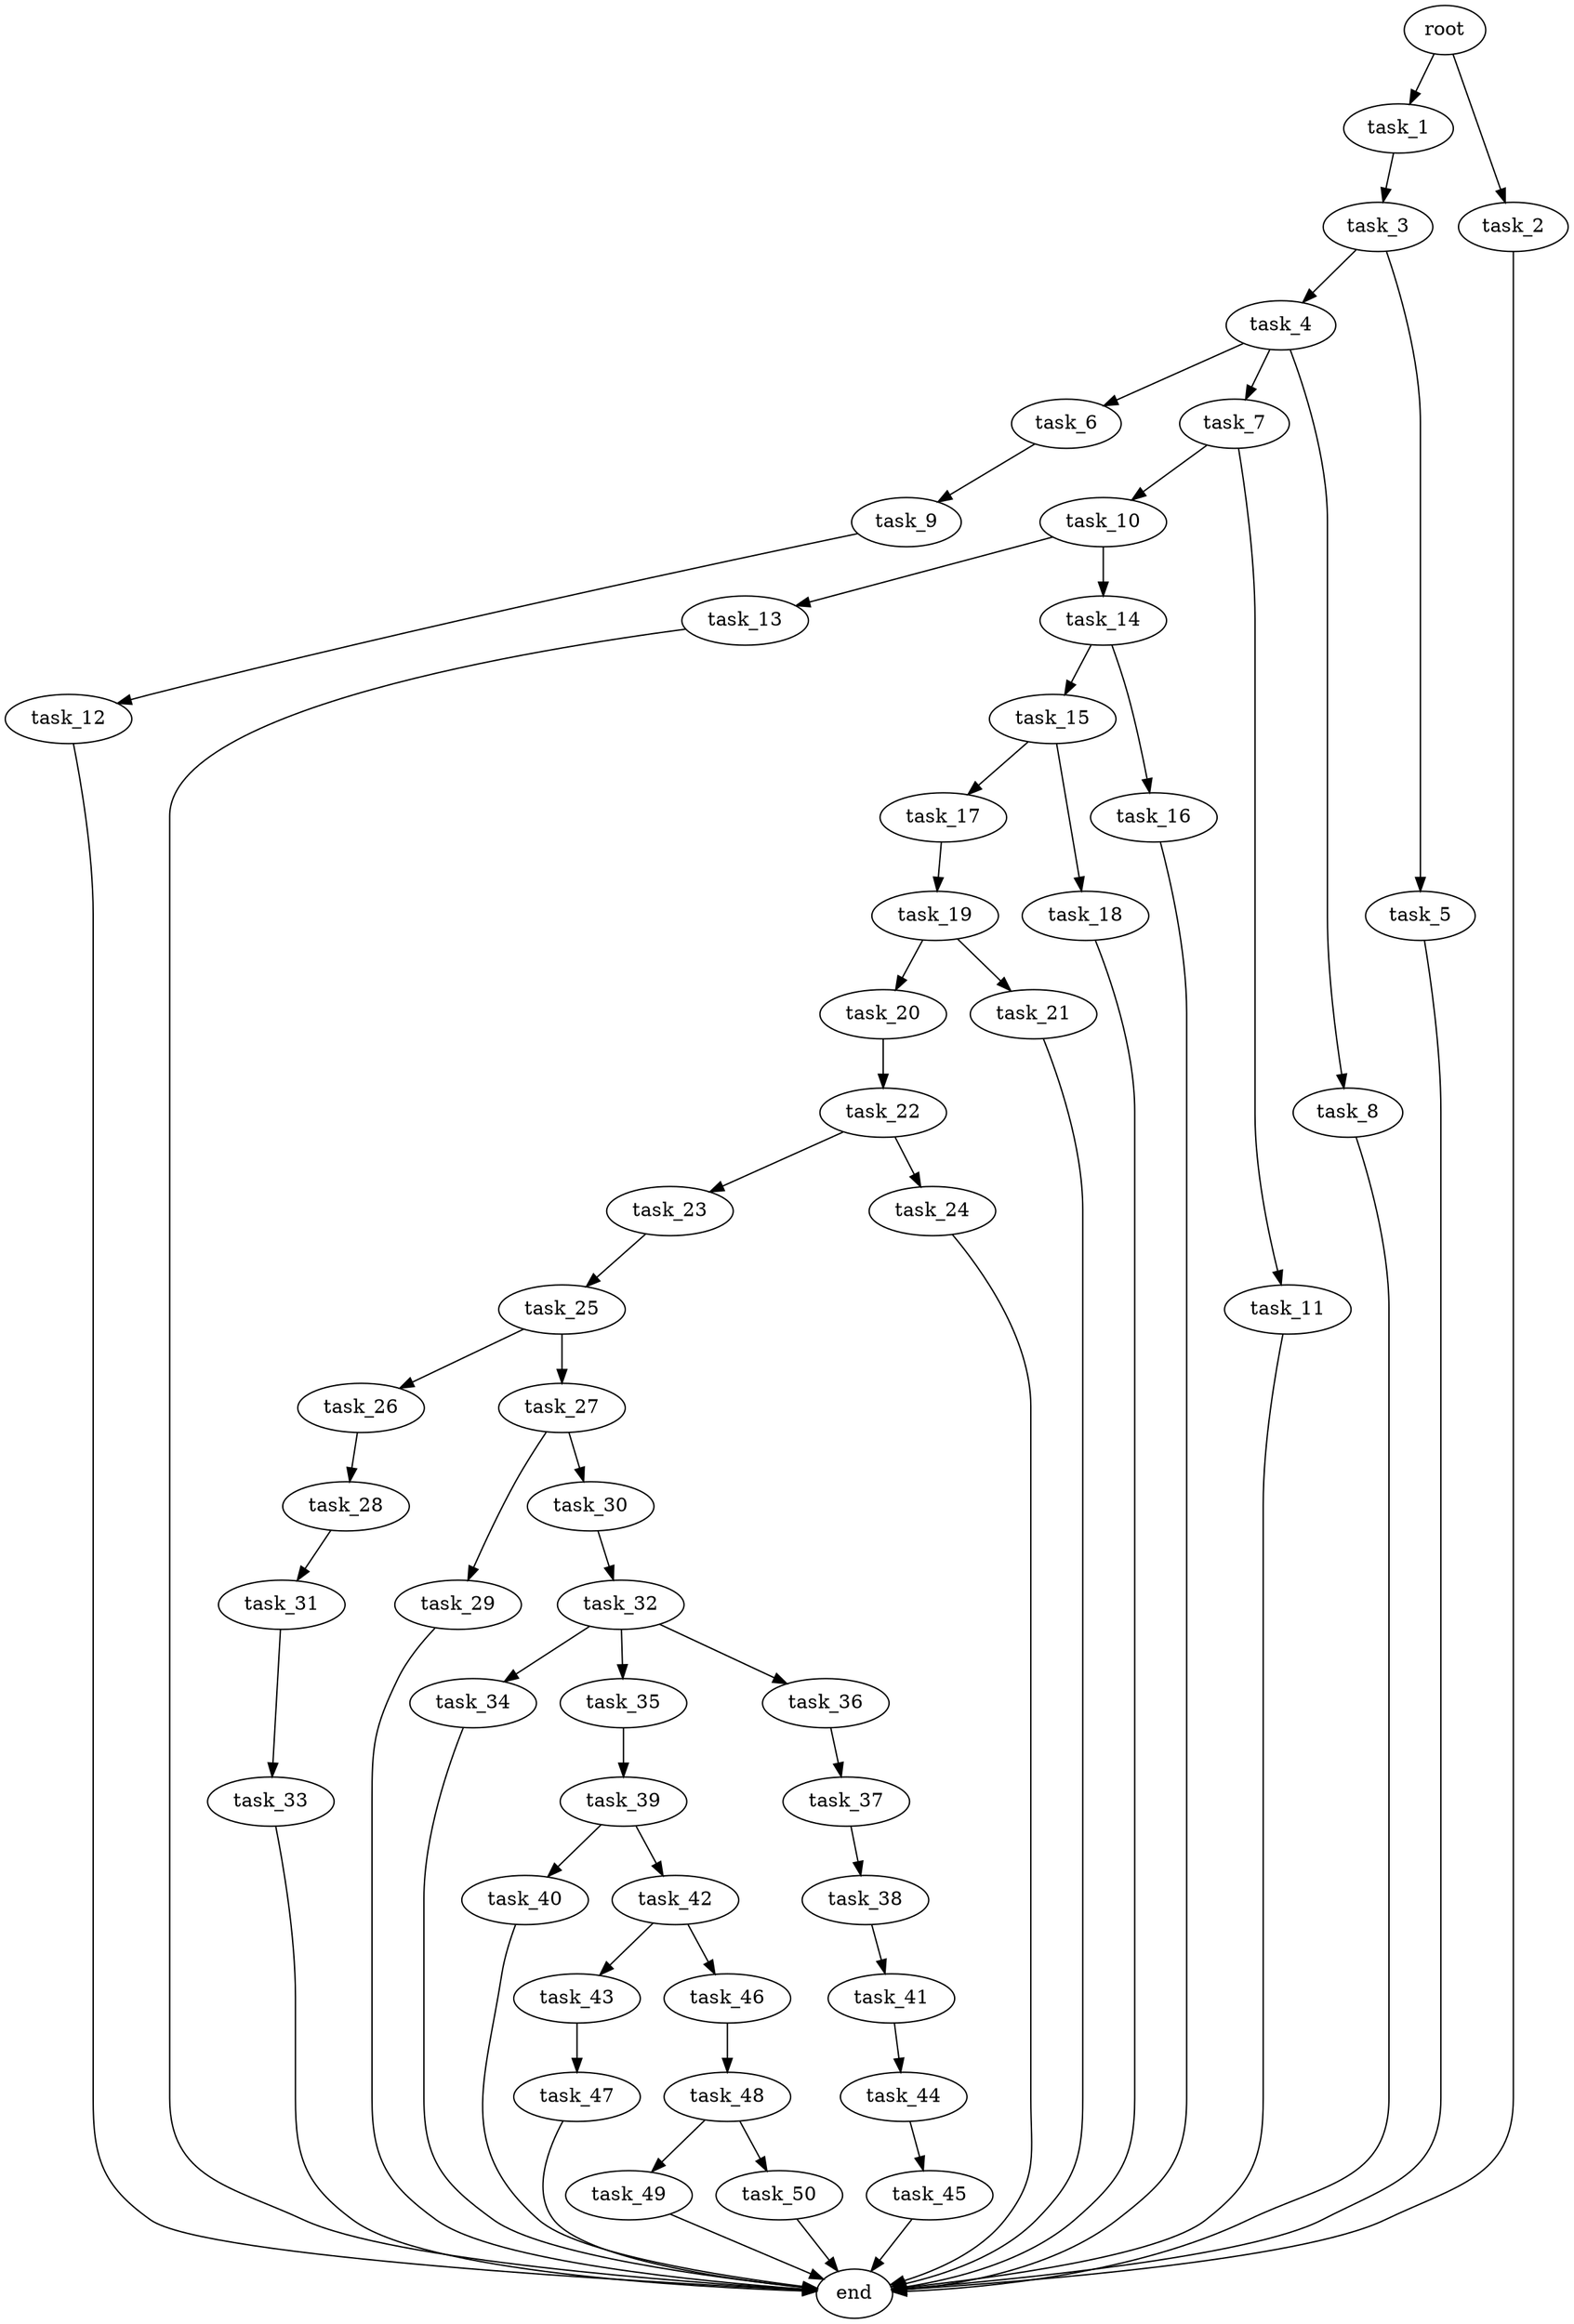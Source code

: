 digraph G {
  root [size="0.000000e+00"];
  task_1 [size="4.478772e+09"];
  task_2 [size="9.291561e+09"];
  task_3 [size="4.018528e+09"];
  task_4 [size="7.659313e+08"];
  task_5 [size="7.301932e+09"];
  task_6 [size="4.704368e+09"];
  task_7 [size="4.251077e+09"];
  task_8 [size="9.310011e+08"];
  task_9 [size="6.428719e+09"];
  task_10 [size="6.479450e+09"];
  task_11 [size="5.111706e+09"];
  task_12 [size="6.689627e+09"];
  task_13 [size="2.807361e+09"];
  task_14 [size="4.616121e+09"];
  task_15 [size="5.835920e+09"];
  task_16 [size="3.999553e+09"];
  task_17 [size="6.509334e+09"];
  task_18 [size="7.819952e+09"];
  task_19 [size="3.834616e+09"];
  task_20 [size="8.854496e+09"];
  task_21 [size="7.081990e+09"];
  task_22 [size="1.592113e+08"];
  task_23 [size="3.729267e+09"];
  task_24 [size="1.332539e+09"];
  task_25 [size="4.041757e+09"];
  task_26 [size="9.779530e+09"];
  task_27 [size="5.862083e+09"];
  task_28 [size="1.687419e+08"];
  task_29 [size="6.419397e+09"];
  task_30 [size="6.789263e+08"];
  task_31 [size="7.183572e+09"];
  task_32 [size="7.014135e+09"];
  task_33 [size="6.916863e+09"];
  task_34 [size="3.708534e+07"];
  task_35 [size="1.805626e+09"];
  task_36 [size="7.044012e+09"];
  task_37 [size="4.964300e+09"];
  task_38 [size="9.082773e+09"];
  task_39 [size="8.553799e+09"];
  task_40 [size="3.156142e+09"];
  task_41 [size="8.381921e+09"];
  task_42 [size="6.804411e+09"];
  task_43 [size="6.231794e+09"];
  task_44 [size="4.223888e+09"];
  task_45 [size="9.146343e+09"];
  task_46 [size="6.717863e+08"];
  task_47 [size="5.488967e+08"];
  task_48 [size="6.732599e+08"];
  task_49 [size="8.756830e+09"];
  task_50 [size="5.319809e+09"];
  end [size="0.000000e+00"];

  root -> task_1 [size="1.000000e-12"];
  root -> task_2 [size="1.000000e-12"];
  task_1 -> task_3 [size="4.018528e+08"];
  task_2 -> end [size="1.000000e-12"];
  task_3 -> task_4 [size="7.659313e+07"];
  task_3 -> task_5 [size="7.301932e+08"];
  task_4 -> task_6 [size="4.704368e+08"];
  task_4 -> task_7 [size="4.251077e+08"];
  task_4 -> task_8 [size="9.310011e+07"];
  task_5 -> end [size="1.000000e-12"];
  task_6 -> task_9 [size="6.428719e+08"];
  task_7 -> task_10 [size="6.479450e+08"];
  task_7 -> task_11 [size="5.111706e+08"];
  task_8 -> end [size="1.000000e-12"];
  task_9 -> task_12 [size="6.689627e+08"];
  task_10 -> task_13 [size="2.807361e+08"];
  task_10 -> task_14 [size="4.616121e+08"];
  task_11 -> end [size="1.000000e-12"];
  task_12 -> end [size="1.000000e-12"];
  task_13 -> end [size="1.000000e-12"];
  task_14 -> task_15 [size="5.835920e+08"];
  task_14 -> task_16 [size="3.999553e+08"];
  task_15 -> task_17 [size="6.509334e+08"];
  task_15 -> task_18 [size="7.819952e+08"];
  task_16 -> end [size="1.000000e-12"];
  task_17 -> task_19 [size="3.834616e+08"];
  task_18 -> end [size="1.000000e-12"];
  task_19 -> task_20 [size="8.854496e+08"];
  task_19 -> task_21 [size="7.081990e+08"];
  task_20 -> task_22 [size="1.592113e+07"];
  task_21 -> end [size="1.000000e-12"];
  task_22 -> task_23 [size="3.729267e+08"];
  task_22 -> task_24 [size="1.332539e+08"];
  task_23 -> task_25 [size="4.041757e+08"];
  task_24 -> end [size="1.000000e-12"];
  task_25 -> task_26 [size="9.779530e+08"];
  task_25 -> task_27 [size="5.862083e+08"];
  task_26 -> task_28 [size="1.687419e+07"];
  task_27 -> task_29 [size="6.419397e+08"];
  task_27 -> task_30 [size="6.789263e+07"];
  task_28 -> task_31 [size="7.183572e+08"];
  task_29 -> end [size="1.000000e-12"];
  task_30 -> task_32 [size="7.014135e+08"];
  task_31 -> task_33 [size="6.916863e+08"];
  task_32 -> task_34 [size="3.708534e+06"];
  task_32 -> task_35 [size="1.805626e+08"];
  task_32 -> task_36 [size="7.044012e+08"];
  task_33 -> end [size="1.000000e-12"];
  task_34 -> end [size="1.000000e-12"];
  task_35 -> task_39 [size="8.553799e+08"];
  task_36 -> task_37 [size="4.964300e+08"];
  task_37 -> task_38 [size="9.082773e+08"];
  task_38 -> task_41 [size="8.381921e+08"];
  task_39 -> task_40 [size="3.156142e+08"];
  task_39 -> task_42 [size="6.804411e+08"];
  task_40 -> end [size="1.000000e-12"];
  task_41 -> task_44 [size="4.223888e+08"];
  task_42 -> task_43 [size="6.231794e+08"];
  task_42 -> task_46 [size="6.717863e+07"];
  task_43 -> task_47 [size="5.488967e+07"];
  task_44 -> task_45 [size="9.146343e+08"];
  task_45 -> end [size="1.000000e-12"];
  task_46 -> task_48 [size="6.732599e+07"];
  task_47 -> end [size="1.000000e-12"];
  task_48 -> task_49 [size="8.756830e+08"];
  task_48 -> task_50 [size="5.319809e+08"];
  task_49 -> end [size="1.000000e-12"];
  task_50 -> end [size="1.000000e-12"];
}
